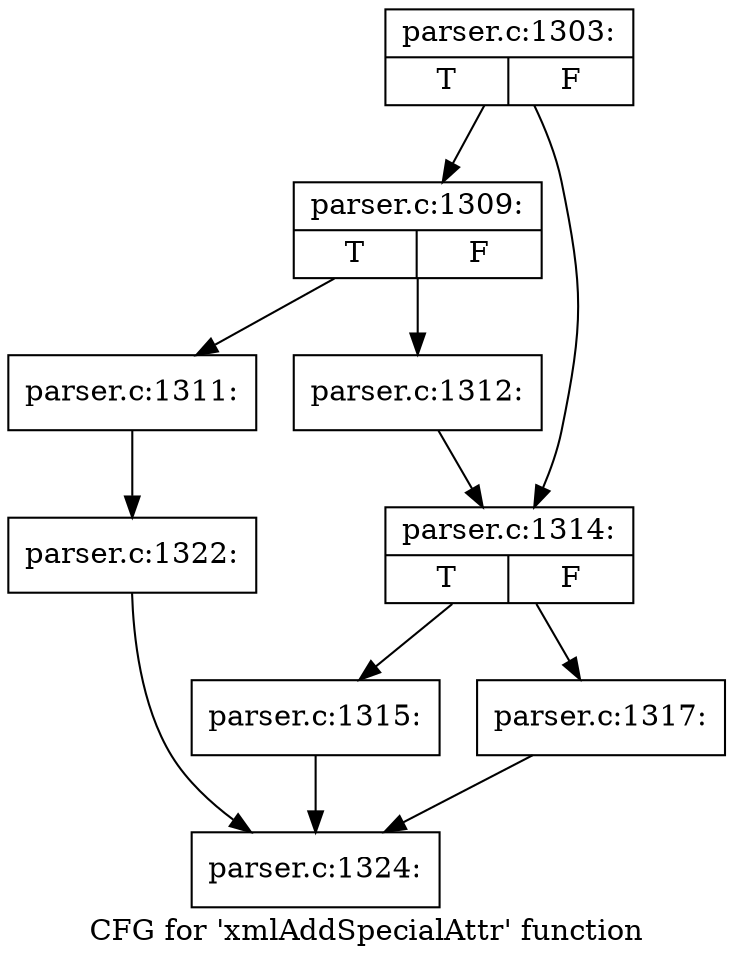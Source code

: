 digraph "CFG for 'xmlAddSpecialAttr' function" {
	label="CFG for 'xmlAddSpecialAttr' function";

	Node0x4b48020 [shape=record,label="{parser.c:1303:|{<s0>T|<s1>F}}"];
	Node0x4b48020 -> Node0x4b59080;
	Node0x4b48020 -> Node0x4b590d0;
	Node0x4b59080 [shape=record,label="{parser.c:1309:|{<s0>T|<s1>F}}"];
	Node0x4b59080 -> Node0x4b59a40;
	Node0x4b59080 -> Node0x4b59a90;
	Node0x4b59a40 [shape=record,label="{parser.c:1311:}"];
	Node0x4b59a40 -> Node0x4b59db0;
	Node0x4b59a90 [shape=record,label="{parser.c:1312:}"];
	Node0x4b59a90 -> Node0x4b590d0;
	Node0x4b590d0 [shape=record,label="{parser.c:1314:|{<s0>T|<s1>F}}"];
	Node0x4b590d0 -> Node0x4b5a870;
	Node0x4b590d0 -> Node0x4b5a8c0;
	Node0x4b5a870 [shape=record,label="{parser.c:1315:}"];
	Node0x4b5a870 -> Node0x4b4c920;
	Node0x4b5a8c0 [shape=record,label="{parser.c:1317:}"];
	Node0x4b5a8c0 -> Node0x4b4c920;
	Node0x4b59db0 [shape=record,label="{parser.c:1322:}"];
	Node0x4b59db0 -> Node0x4b4c920;
	Node0x4b4c920 [shape=record,label="{parser.c:1324:}"];
}
